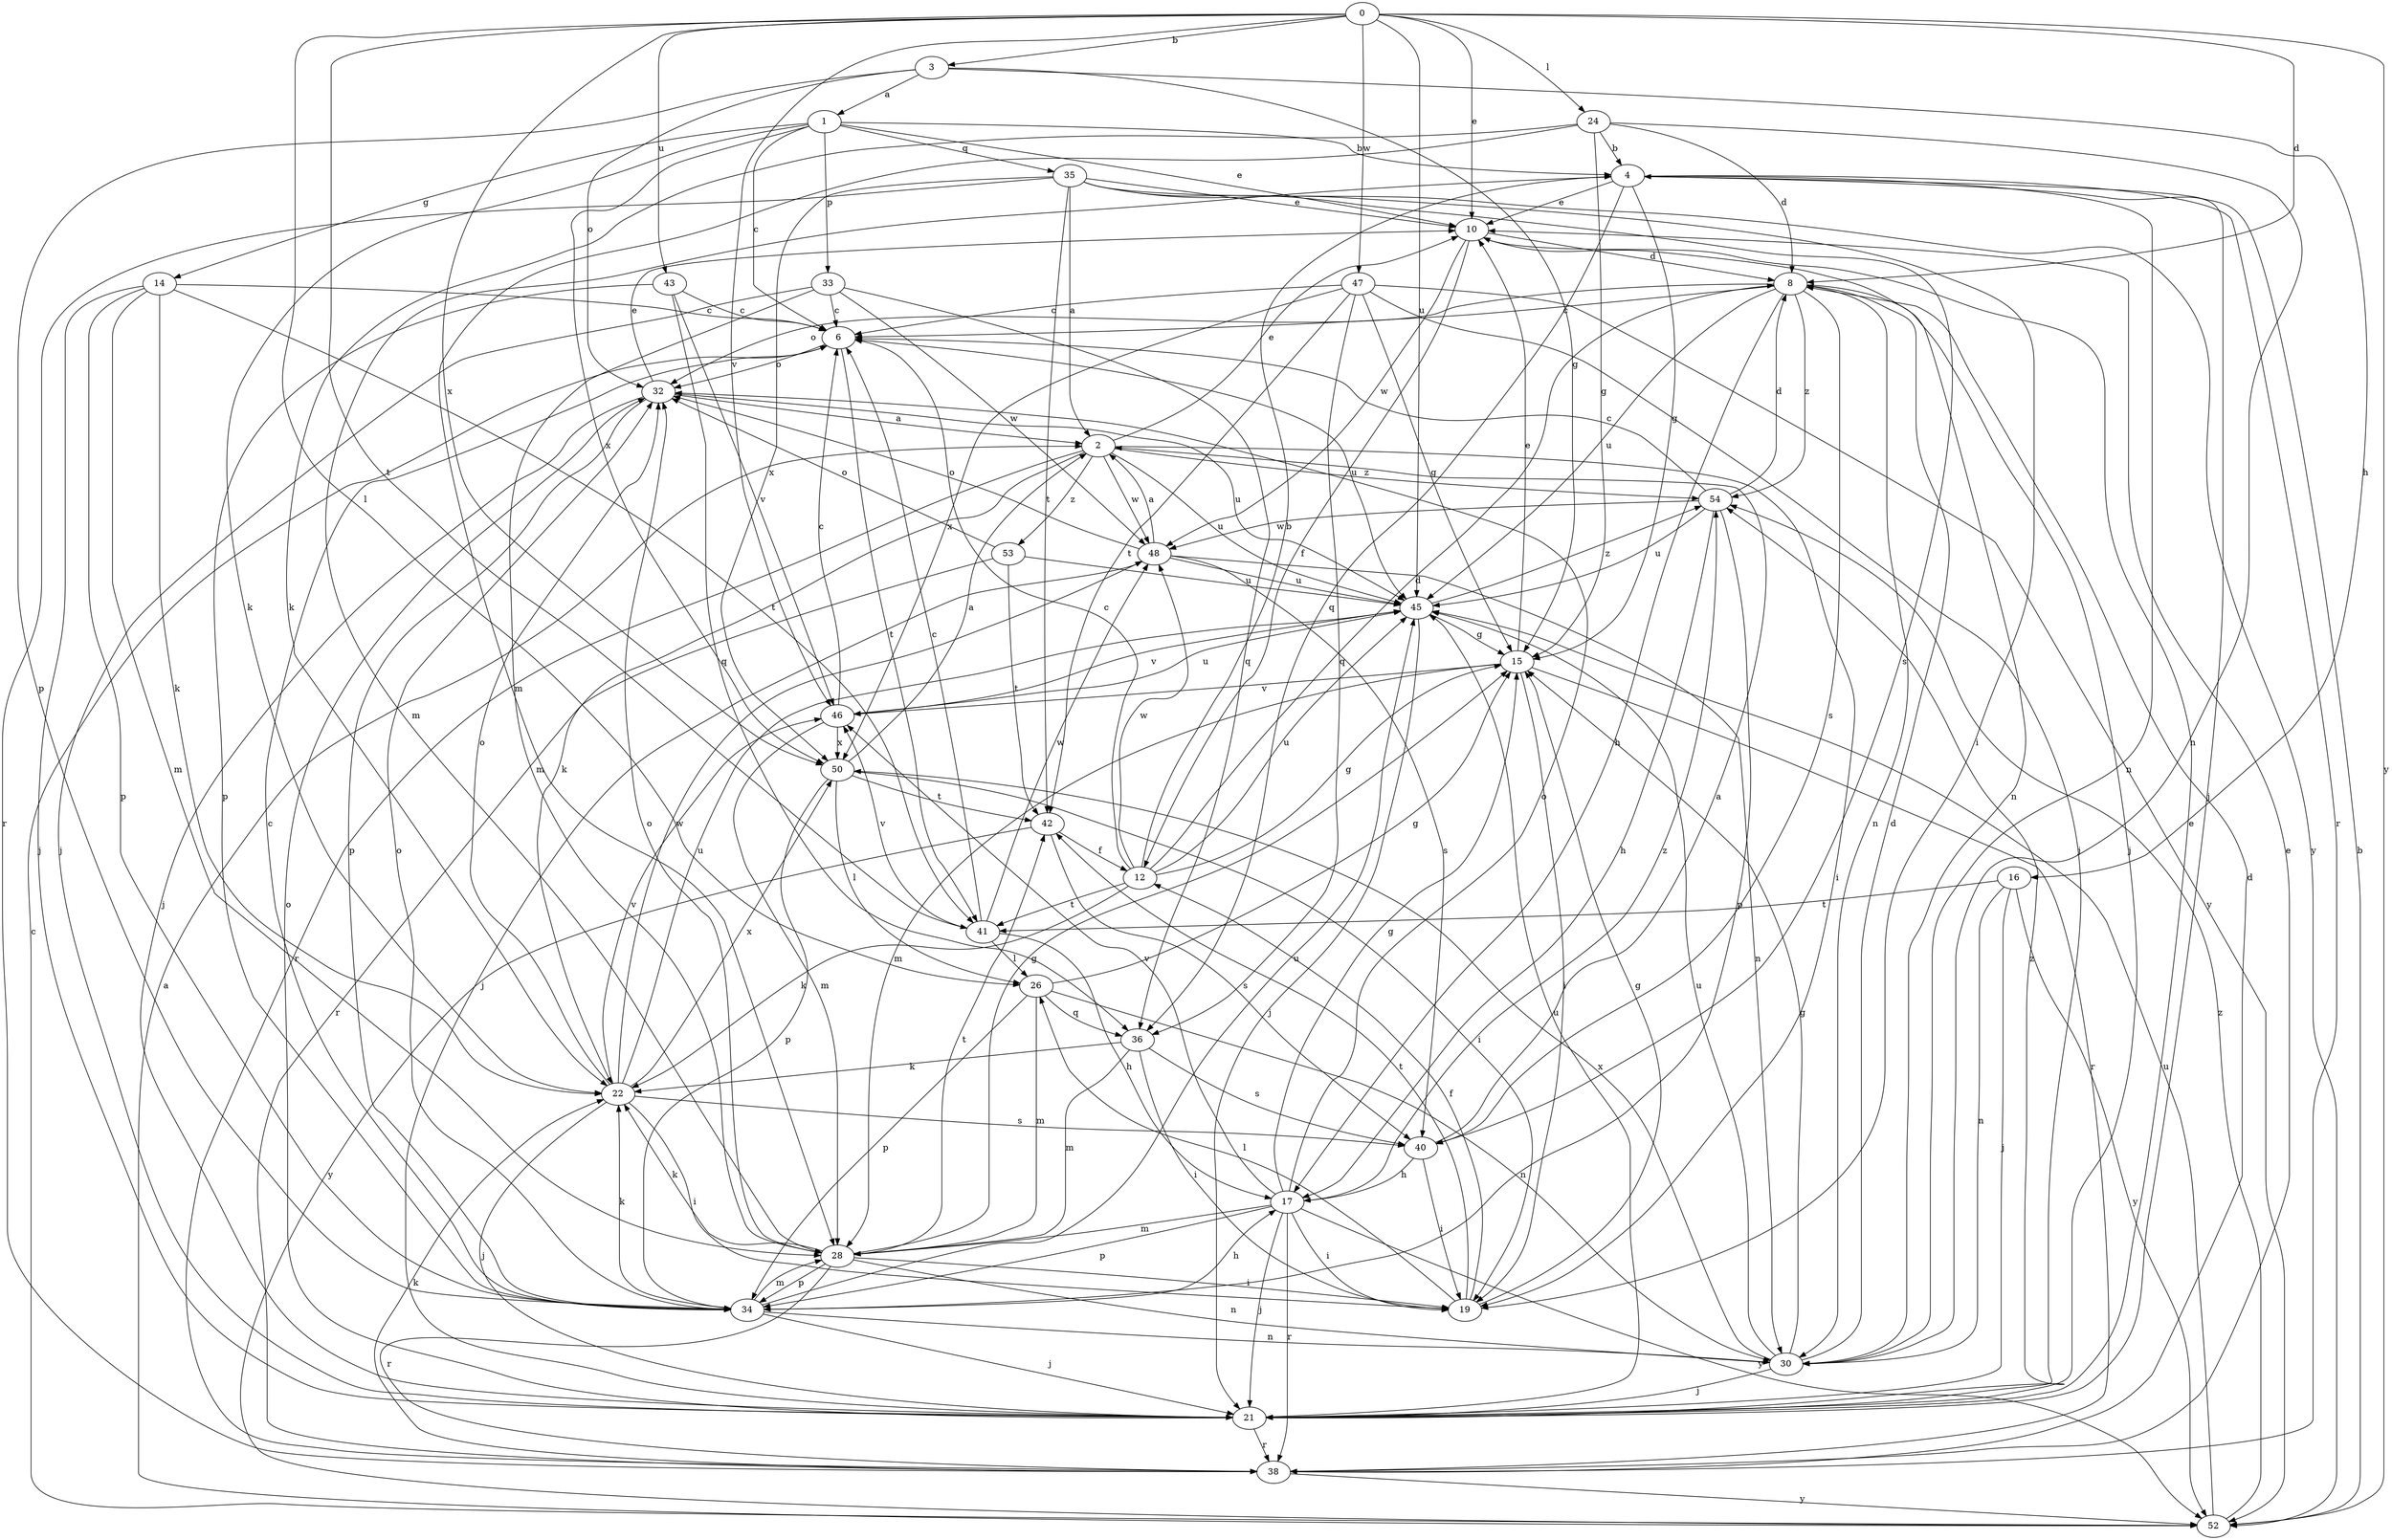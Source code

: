 strict digraph  {
0;
1;
2;
3;
4;
6;
8;
10;
12;
14;
15;
16;
17;
19;
21;
22;
24;
26;
28;
30;
32;
33;
34;
35;
36;
38;
40;
41;
42;
43;
45;
46;
47;
48;
50;
52;
53;
54;
0 -> 3  [label=b];
0 -> 8  [label=d];
0 -> 10  [label=e];
0 -> 24  [label=l];
0 -> 26  [label=l];
0 -> 41  [label=t];
0 -> 43  [label=u];
0 -> 45  [label=u];
0 -> 46  [label=v];
0 -> 47  [label=w];
0 -> 50  [label=x];
0 -> 52  [label=y];
1 -> 4  [label=b];
1 -> 6  [label=c];
1 -> 10  [label=e];
1 -> 14  [label=g];
1 -> 22  [label=k];
1 -> 33  [label=p];
1 -> 35  [label=q];
1 -> 50  [label=x];
2 -> 10  [label=e];
2 -> 19  [label=i];
2 -> 22  [label=k];
2 -> 38  [label=r];
2 -> 45  [label=u];
2 -> 48  [label=w];
2 -> 53  [label=z];
2 -> 54  [label=z];
3 -> 1  [label=a];
3 -> 15  [label=g];
3 -> 16  [label=h];
3 -> 32  [label=o];
3 -> 34  [label=p];
4 -> 10  [label=e];
4 -> 15  [label=g];
4 -> 21  [label=j];
4 -> 28  [label=m];
4 -> 30  [label=n];
4 -> 36  [label=q];
4 -> 38  [label=r];
6 -> 32  [label=o];
6 -> 41  [label=t];
6 -> 45  [label=u];
8 -> 6  [label=c];
8 -> 17  [label=h];
8 -> 21  [label=j];
8 -> 30  [label=n];
8 -> 32  [label=o];
8 -> 40  [label=s];
8 -> 45  [label=u];
8 -> 54  [label=z];
10 -> 8  [label=d];
10 -> 12  [label=f];
10 -> 30  [label=n];
10 -> 48  [label=w];
12 -> 4  [label=b];
12 -> 6  [label=c];
12 -> 8  [label=d];
12 -> 15  [label=g];
12 -> 22  [label=k];
12 -> 41  [label=t];
12 -> 45  [label=u];
12 -> 48  [label=w];
14 -> 6  [label=c];
14 -> 21  [label=j];
14 -> 22  [label=k];
14 -> 28  [label=m];
14 -> 34  [label=p];
14 -> 41  [label=t];
15 -> 10  [label=e];
15 -> 19  [label=i];
15 -> 28  [label=m];
15 -> 38  [label=r];
15 -> 46  [label=v];
16 -> 21  [label=j];
16 -> 30  [label=n];
16 -> 41  [label=t];
16 -> 52  [label=y];
17 -> 15  [label=g];
17 -> 19  [label=i];
17 -> 21  [label=j];
17 -> 28  [label=m];
17 -> 32  [label=o];
17 -> 34  [label=p];
17 -> 38  [label=r];
17 -> 46  [label=v];
17 -> 52  [label=y];
17 -> 54  [label=z];
19 -> 12  [label=f];
19 -> 15  [label=g];
19 -> 26  [label=l];
19 -> 42  [label=t];
21 -> 10  [label=e];
21 -> 32  [label=o];
21 -> 38  [label=r];
21 -> 45  [label=u];
21 -> 54  [label=z];
22 -> 19  [label=i];
22 -> 21  [label=j];
22 -> 32  [label=o];
22 -> 40  [label=s];
22 -> 45  [label=u];
22 -> 46  [label=v];
22 -> 48  [label=w];
22 -> 50  [label=x];
24 -> 4  [label=b];
24 -> 8  [label=d];
24 -> 15  [label=g];
24 -> 22  [label=k];
24 -> 28  [label=m];
24 -> 30  [label=n];
26 -> 15  [label=g];
26 -> 28  [label=m];
26 -> 30  [label=n];
26 -> 34  [label=p];
26 -> 36  [label=q];
28 -> 15  [label=g];
28 -> 19  [label=i];
28 -> 22  [label=k];
28 -> 30  [label=n];
28 -> 32  [label=o];
28 -> 34  [label=p];
28 -> 38  [label=r];
28 -> 42  [label=t];
30 -> 8  [label=d];
30 -> 15  [label=g];
30 -> 21  [label=j];
30 -> 45  [label=u];
30 -> 50  [label=x];
32 -> 2  [label=a];
32 -> 10  [label=e];
32 -> 21  [label=j];
32 -> 34  [label=p];
32 -> 45  [label=u];
33 -> 6  [label=c];
33 -> 21  [label=j];
33 -> 28  [label=m];
33 -> 36  [label=q];
33 -> 48  [label=w];
34 -> 6  [label=c];
34 -> 17  [label=h];
34 -> 21  [label=j];
34 -> 22  [label=k];
34 -> 28  [label=m];
34 -> 30  [label=n];
34 -> 32  [label=o];
34 -> 45  [label=u];
35 -> 2  [label=a];
35 -> 10  [label=e];
35 -> 19  [label=i];
35 -> 38  [label=r];
35 -> 40  [label=s];
35 -> 42  [label=t];
35 -> 50  [label=x];
35 -> 52  [label=y];
36 -> 19  [label=i];
36 -> 22  [label=k];
36 -> 28  [label=m];
36 -> 40  [label=s];
38 -> 8  [label=d];
38 -> 10  [label=e];
38 -> 22  [label=k];
38 -> 52  [label=y];
40 -> 2  [label=a];
40 -> 17  [label=h];
40 -> 19  [label=i];
41 -> 6  [label=c];
41 -> 17  [label=h];
41 -> 26  [label=l];
41 -> 46  [label=v];
41 -> 48  [label=w];
42 -> 12  [label=f];
42 -> 40  [label=s];
42 -> 52  [label=y];
43 -> 6  [label=c];
43 -> 34  [label=p];
43 -> 36  [label=q];
43 -> 46  [label=v];
45 -> 15  [label=g];
45 -> 21  [label=j];
45 -> 46  [label=v];
45 -> 54  [label=z];
46 -> 6  [label=c];
46 -> 28  [label=m];
46 -> 45  [label=u];
46 -> 50  [label=x];
47 -> 6  [label=c];
47 -> 15  [label=g];
47 -> 21  [label=j];
47 -> 36  [label=q];
47 -> 42  [label=t];
47 -> 50  [label=x];
47 -> 52  [label=y];
48 -> 2  [label=a];
48 -> 21  [label=j];
48 -> 30  [label=n];
48 -> 32  [label=o];
48 -> 40  [label=s];
48 -> 45  [label=u];
50 -> 2  [label=a];
50 -> 19  [label=i];
50 -> 26  [label=l];
50 -> 34  [label=p];
50 -> 42  [label=t];
52 -> 2  [label=a];
52 -> 4  [label=b];
52 -> 6  [label=c];
52 -> 45  [label=u];
52 -> 54  [label=z];
53 -> 32  [label=o];
53 -> 38  [label=r];
53 -> 42  [label=t];
53 -> 45  [label=u];
54 -> 6  [label=c];
54 -> 8  [label=d];
54 -> 17  [label=h];
54 -> 34  [label=p];
54 -> 45  [label=u];
54 -> 48  [label=w];
}
